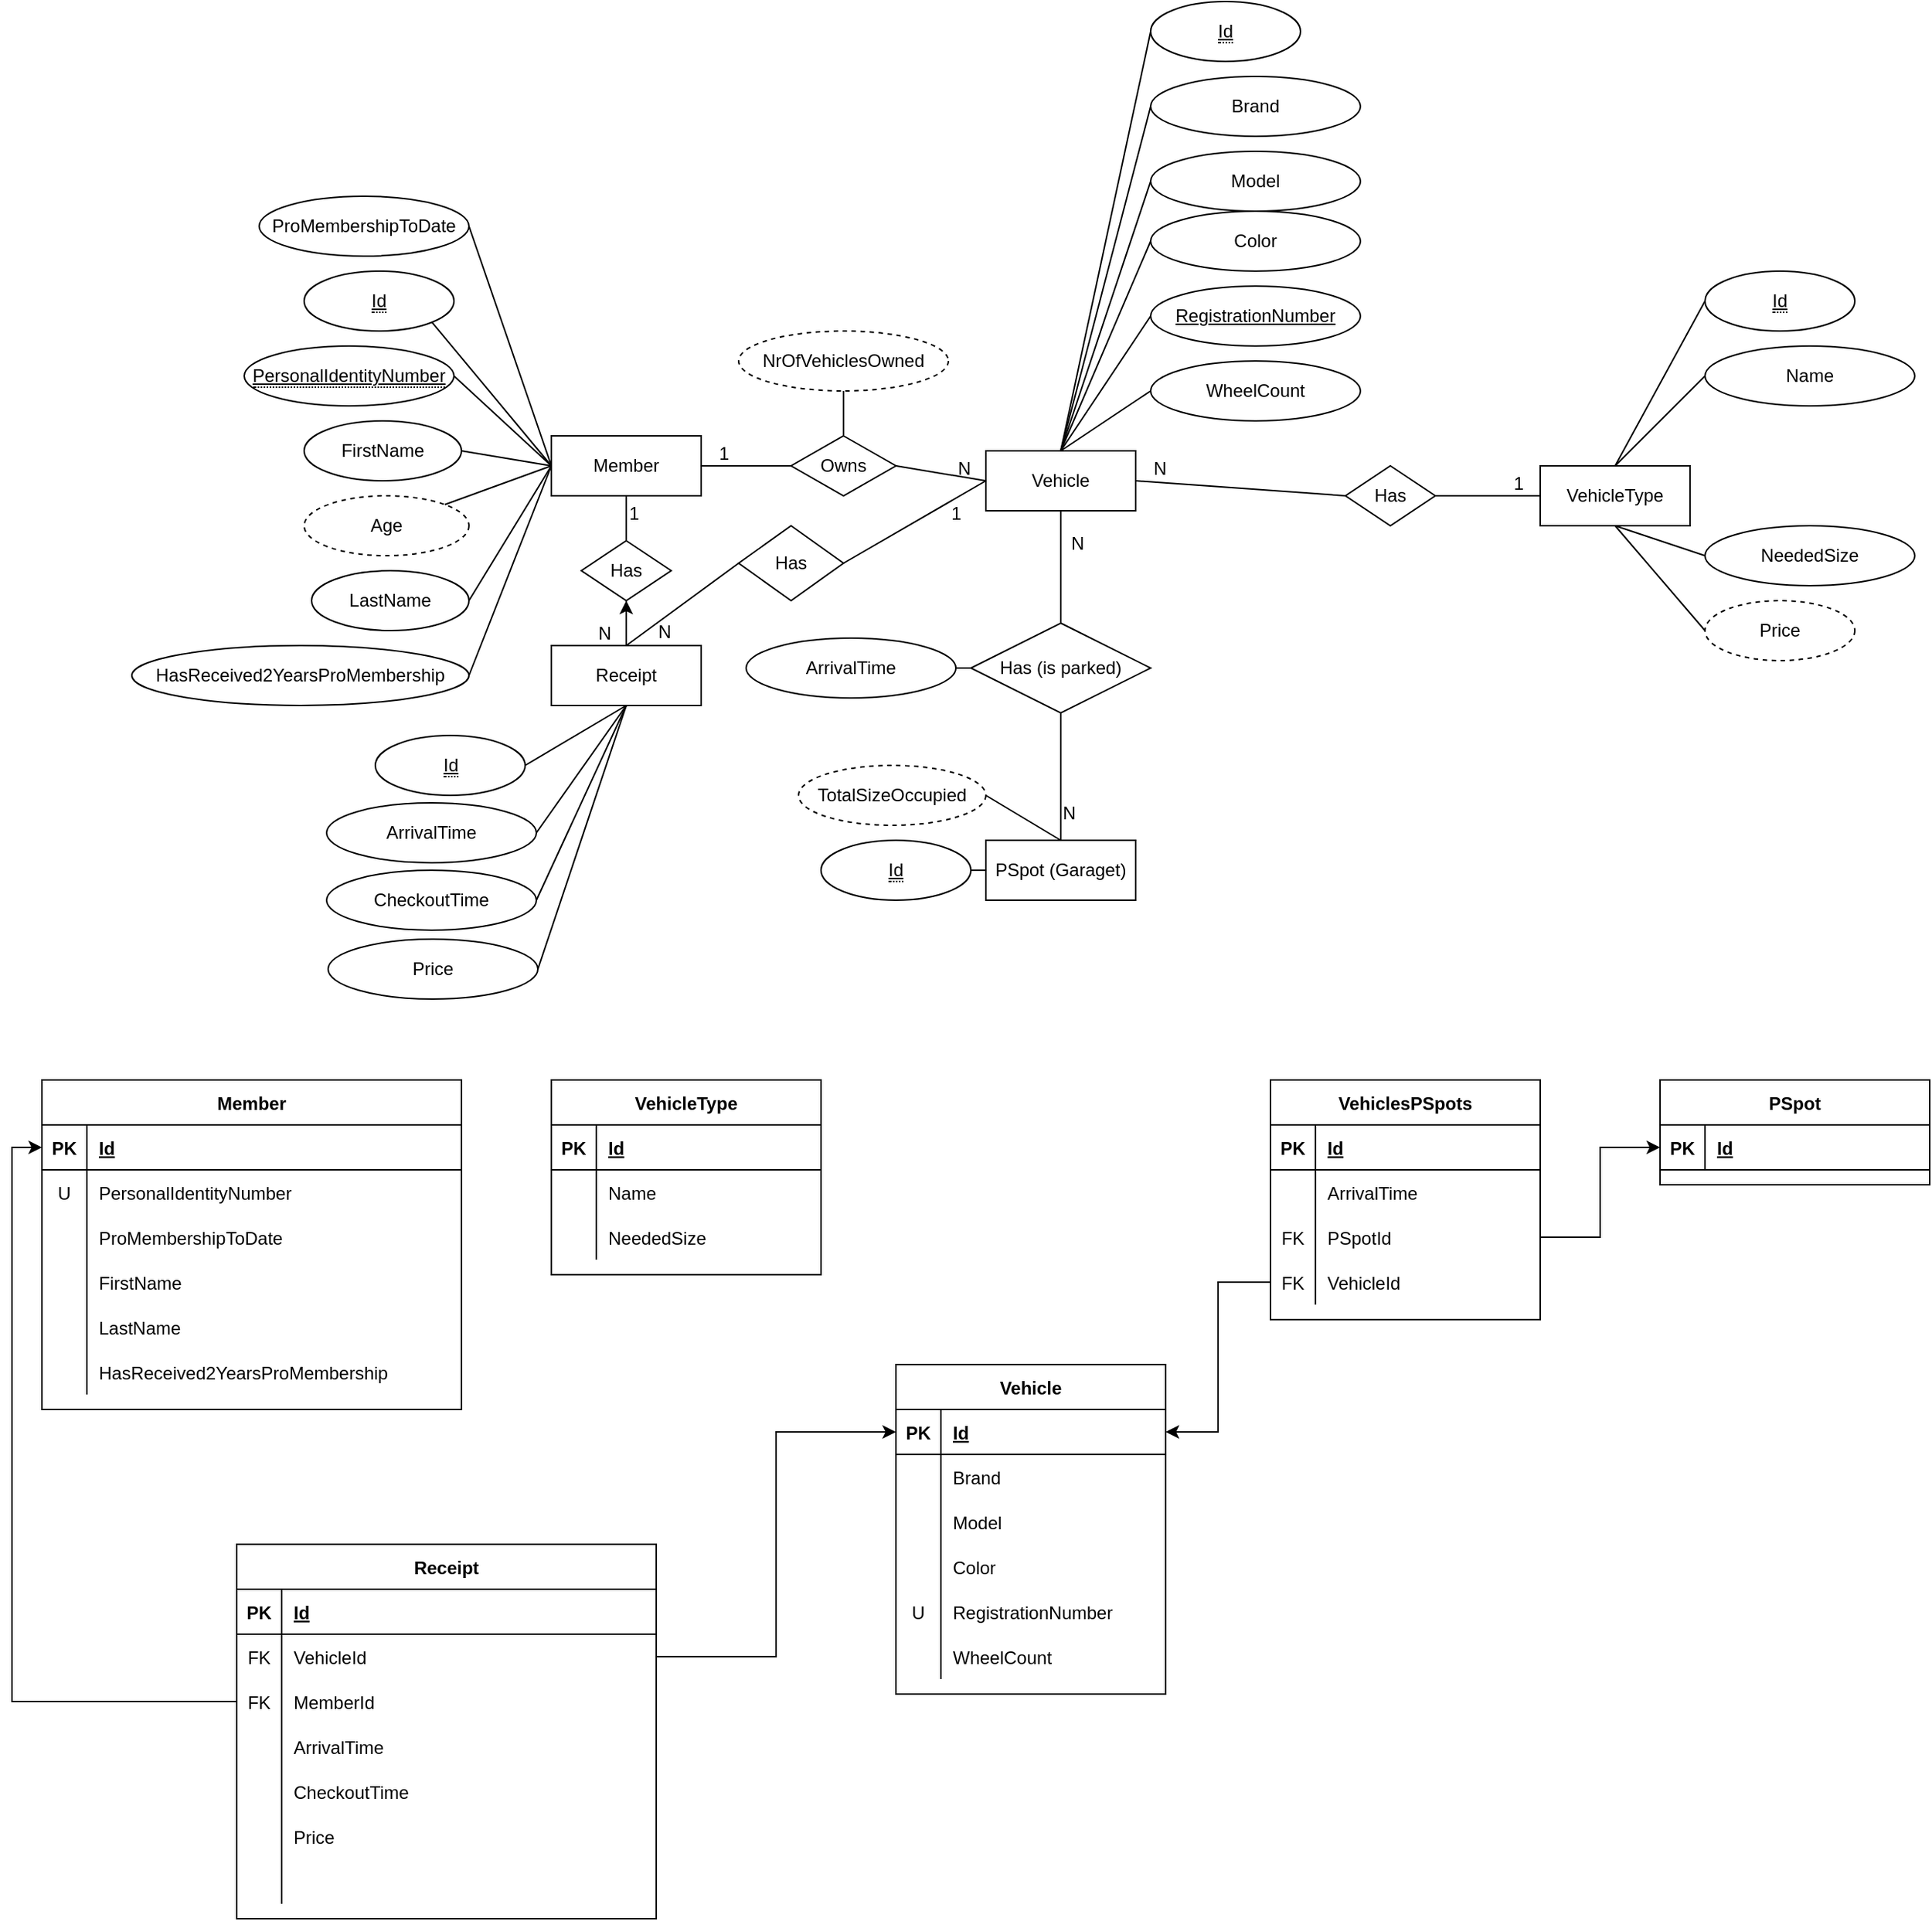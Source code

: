 <mxfile version="20.2.3" type="device"><diagram id="xEIXSNO4IvgKibvRJCiV" name="Page-1"><mxGraphModel dx="2272" dy="794" grid="1" gridSize="10" guides="1" tooltips="1" connect="1" arrows="1" fold="1" page="1" pageScale="1" pageWidth="850" pageHeight="1100" math="0" shadow="0"><root><mxCell id="0"/><mxCell id="1" parent="0"/><mxCell id="SXwqwZhrJT6ykF4cvyQC-1" value="&lt;span style=&quot;border-bottom: 1px dotted&quot;&gt;PersonalIdentityNumber&lt;br&gt;&lt;/span&gt;" style="ellipse;whiteSpace=wrap;html=1;align=center;fontStyle=4" parent="1" vertex="1"><mxGeometry x="-35" y="250" width="140" height="40" as="geometry"/></mxCell><mxCell id="SXwqwZhrJT6ykF4cvyQC-2" value="Member" style="whiteSpace=wrap;html=1;align=center;" parent="1" vertex="1"><mxGeometry x="170" y="310" width="100" height="40" as="geometry"/></mxCell><mxCell id="SXwqwZhrJT6ykF4cvyQC-3" value="Vehicle" style="whiteSpace=wrap;html=1;align=center;" parent="1" vertex="1"><mxGeometry x="460" y="320" width="100" height="40" as="geometry"/></mxCell><mxCell id="SXwqwZhrJT6ykF4cvyQC-5" value="Owns" style="shape=rhombus;perimeter=rhombusPerimeter;whiteSpace=wrap;html=1;align=center;" parent="1" vertex="1"><mxGeometry x="330" y="310" width="70" height="40" as="geometry"/></mxCell><mxCell id="SXwqwZhrJT6ykF4cvyQC-34" value="NrOfVehiclesOwned" style="ellipse;whiteSpace=wrap;html=1;align=center;dashed=1;" parent="1" vertex="1"><mxGeometry x="295" y="240" width="140" height="40" as="geometry"/></mxCell><mxCell id="SXwqwZhrJT6ykF4cvyQC-36" value="Age" style="ellipse;whiteSpace=wrap;html=1;align=center;dashed=1;" parent="1" vertex="1"><mxGeometry x="5" y="350" width="110" height="40" as="geometry"/></mxCell><mxCell id="SXwqwZhrJT6ykF4cvyQC-37" value="VehicleType" style="whiteSpace=wrap;html=1;align=center;" parent="1" vertex="1"><mxGeometry x="830" y="330" width="100" height="40" as="geometry"/></mxCell><mxCell id="SXwqwZhrJT6ykF4cvyQC-40" value="&lt;span style=&quot;border-bottom: 1px dotted&quot;&gt;Id&lt;/span&gt;" style="ellipse;whiteSpace=wrap;html=1;align=center;fontStyle=4" parent="1" vertex="1"><mxGeometry x="940" y="200" width="100" height="40" as="geometry"/></mxCell><mxCell id="SXwqwZhrJT6ykF4cvyQC-41" value="&lt;span style=&quot;border-bottom: 1px dotted&quot;&gt;Id&lt;/span&gt;" style="ellipse;whiteSpace=wrap;html=1;align=center;fontStyle=4" parent="1" vertex="1"><mxGeometry x="5" y="200" width="100" height="40" as="geometry"/></mxCell><mxCell id="SXwqwZhrJT6ykF4cvyQC-44" value="PSpot (Garaget)" style="whiteSpace=wrap;html=1;align=center;" parent="1" vertex="1"><mxGeometry x="460" y="580" width="100" height="40" as="geometry"/></mxCell><mxCell id="SXwqwZhrJT6ykF4cvyQC-68" value="Has" style="shape=rhombus;perimeter=rhombusPerimeter;whiteSpace=wrap;html=1;align=center;" parent="1" vertex="1"><mxGeometry x="700" y="330" width="60" height="40" as="geometry"/></mxCell><mxCell id="SXwqwZhrJT6ykF4cvyQC-70" value="" style="endArrow=none;html=1;rounded=0;exitX=0;exitY=0.5;exitDx=0;exitDy=0;entryX=0.5;entryY=0;entryDx=0;entryDy=0;" parent="1" source="MseQfM5L533xnywJ5cT6-14" target="SXwqwZhrJT6ykF4cvyQC-37" edge="1"><mxGeometry relative="1" as="geometry"><mxPoint x="940" y="270" as="sourcePoint"/><mxPoint x="710" y="410" as="targetPoint"/></mxGeometry></mxCell><mxCell id="SXwqwZhrJT6ykF4cvyQC-71" value="" style="endArrow=none;html=1;rounded=0;exitX=0;exitY=0.5;exitDx=0;exitDy=0;entryX=0.5;entryY=0;entryDx=0;entryDy=0;" parent="1" source="SXwqwZhrJT6ykF4cvyQC-40" target="SXwqwZhrJT6ykF4cvyQC-37" edge="1"><mxGeometry relative="1" as="geometry"><mxPoint x="711" y="331" as="sourcePoint"/><mxPoint x="780" y="350" as="targetPoint"/></mxGeometry></mxCell><mxCell id="SXwqwZhrJT6ykF4cvyQC-74" value="" style="endArrow=none;html=1;rounded=0;exitX=0;exitY=0.5;exitDx=0;exitDy=0;entryX=1;entryY=0.5;entryDx=0;entryDy=0;" parent="1" source="SXwqwZhrJT6ykF4cvyQC-2" target="SXwqwZhrJT6ykF4cvyQC-1" edge="1"><mxGeometry relative="1" as="geometry"><mxPoint x="530" y="510" as="sourcePoint"/><mxPoint x="550" y="580" as="targetPoint"/></mxGeometry></mxCell><mxCell id="SXwqwZhrJT6ykF4cvyQC-77" style="edgeStyle=orthogonalEdgeStyle;rounded=0;orthogonalLoop=1;jettySize=auto;html=1;exitX=0.5;exitY=1;exitDx=0;exitDy=0;" parent="1" edge="1"><mxGeometry relative="1" as="geometry"><mxPoint x="220" y="280" as="sourcePoint"/><mxPoint x="220" y="280" as="targetPoint"/></mxGeometry></mxCell><mxCell id="SXwqwZhrJT6ykF4cvyQC-80" value="" style="endArrow=none;html=1;rounded=0;exitX=1;exitY=0.5;exitDx=0;exitDy=0;" parent="1" source="MseQfM5L533xnywJ5cT6-3" edge="1"><mxGeometry relative="1" as="geometry"><mxPoint x="110" y="170" as="sourcePoint"/><mxPoint x="170" y="330" as="targetPoint"/></mxGeometry></mxCell><mxCell id="SXwqwZhrJT6ykF4cvyQC-81" value="" style="endArrow=none;html=1;rounded=0;entryX=1;entryY=0.5;entryDx=0;entryDy=0;exitX=0;exitY=0.5;exitDx=0;exitDy=0;" parent="1" source="SXwqwZhrJT6ykF4cvyQC-2" target="MseQfM5L533xnywJ5cT6-1" edge="1"><mxGeometry relative="1" as="geometry"><mxPoint x="200" y="410" as="sourcePoint"/><mxPoint x="110" y="420" as="targetPoint"/></mxGeometry></mxCell><mxCell id="SXwqwZhrJT6ykF4cvyQC-82" value="" style="endArrow=none;html=1;rounded=0;exitX=0;exitY=0.5;exitDx=0;exitDy=0;entryX=1;entryY=0.5;entryDx=0;entryDy=0;" parent="1" source="SXwqwZhrJT6ykF4cvyQC-2" target="MseQfM5L533xnywJ5cT6-2" edge="1"><mxGeometry relative="1" as="geometry"><mxPoint x="205" y="350" as="sourcePoint"/><mxPoint x="110" y="320" as="targetPoint"/></mxGeometry></mxCell><mxCell id="SXwqwZhrJT6ykF4cvyQC-83" value="" style="endArrow=none;html=1;rounded=0;exitX=0;exitY=0.5;exitDx=0;exitDy=0;entryX=1;entryY=0;entryDx=0;entryDy=0;" parent="1" source="SXwqwZhrJT6ykF4cvyQC-2" target="SXwqwZhrJT6ykF4cvyQC-36" edge="1"><mxGeometry relative="1" as="geometry"><mxPoint x="205" y="350" as="sourcePoint"/><mxPoint x="90" y="350" as="targetPoint"/></mxGeometry></mxCell><mxCell id="SXwqwZhrJT6ykF4cvyQC-85" value="" style="endArrow=none;html=1;rounded=0;exitX=0;exitY=0.5;exitDx=0;exitDy=0;entryX=1;entryY=1;entryDx=0;entryDy=0;" parent="1" source="SXwqwZhrJT6ykF4cvyQC-2" target="SXwqwZhrJT6ykF4cvyQC-41" edge="1"><mxGeometry relative="1" as="geometry"><mxPoint x="180" y="310" as="sourcePoint"/><mxPoint x="235" y="260" as="targetPoint"/></mxGeometry></mxCell><mxCell id="SXwqwZhrJT6ykF4cvyQC-88" value="" style="endArrow=none;html=1;rounded=0;exitX=0.5;exitY=0;exitDx=0;exitDy=0;entryX=0.5;entryY=1;entryDx=0;entryDy=0;" parent="1" source="SXwqwZhrJT6ykF4cvyQC-5" target="SXwqwZhrJT6ykF4cvyQC-34" edge="1"><mxGeometry relative="1" as="geometry"><mxPoint x="180" y="310" as="sourcePoint"/><mxPoint x="245" y="180" as="targetPoint"/></mxGeometry></mxCell><mxCell id="SXwqwZhrJT6ykF4cvyQC-89" value="" style="endArrow=none;html=1;rounded=0;entryX=0;entryY=0.5;entryDx=0;entryDy=0;exitX=0.5;exitY=0;exitDx=0;exitDy=0;" parent="1" source="SXwqwZhrJT6ykF4cvyQC-3" target="MseQfM5L533xnywJ5cT6-12" edge="1"><mxGeometry relative="1" as="geometry"><mxPoint x="483" y="310" as="sourcePoint"/><mxPoint x="570" y="230" as="targetPoint"/></mxGeometry></mxCell><mxCell id="SXwqwZhrJT6ykF4cvyQC-90" value="" style="endArrow=none;html=1;rounded=0;entryX=0;entryY=0.5;entryDx=0;entryDy=0;exitX=0.5;exitY=0;exitDx=0;exitDy=0;" parent="1" source="SXwqwZhrJT6ykF4cvyQC-3" target="MseQfM5L533xnywJ5cT6-11" edge="1"><mxGeometry relative="1" as="geometry"><mxPoint x="495" y="330" as="sourcePoint"/><mxPoint x="570" y="180" as="targetPoint"/></mxGeometry></mxCell><mxCell id="SXwqwZhrJT6ykF4cvyQC-92" value="" style="endArrow=none;html=1;rounded=0;entryX=0;entryY=0.5;entryDx=0;entryDy=0;exitX=1;exitY=0.5;exitDx=0;exitDy=0;" parent="1" source="MseQfM5L533xnywJ5cT6-8" target="j-4pY0wbWH78f5OWz88W-14" edge="1"><mxGeometry relative="1" as="geometry"><mxPoint x="442.5" y="450" as="sourcePoint"/><mxPoint x="550" y="460" as="targetPoint"/></mxGeometry></mxCell><mxCell id="SXwqwZhrJT6ykF4cvyQC-98" value="" style="endArrow=none;html=1;rounded=0;entryX=0;entryY=0.5;entryDx=0;entryDy=0;exitX=0.5;exitY=0;exitDx=0;exitDy=0;" parent="1" source="SXwqwZhrJT6ykF4cvyQC-3" target="MseQfM5L533xnywJ5cT6-10" edge="1"><mxGeometry relative="1" as="geometry"><mxPoint x="520" y="330" as="sourcePoint"/><mxPoint x="570" y="130" as="targetPoint"/></mxGeometry></mxCell><mxCell id="SXwqwZhrJT6ykF4cvyQC-99" value="" style="endArrow=none;html=1;rounded=0;entryX=0;entryY=0.5;entryDx=0;entryDy=0;exitX=0.5;exitY=0;exitDx=0;exitDy=0;" parent="1" source="SXwqwZhrJT6ykF4cvyQC-3" target="MseQfM5L533xnywJ5cT6-13" edge="1"><mxGeometry relative="1" as="geometry"><mxPoint x="545" y="330" as="sourcePoint"/><mxPoint x="570" y="280" as="targetPoint"/></mxGeometry></mxCell><mxCell id="SXwqwZhrJT6ykF4cvyQC-100" value="" style="endArrow=none;html=1;rounded=0;entryX=0;entryY=0.5;entryDx=0;entryDy=0;" parent="1" target="MseQfM5L533xnywJ5cT6-9" edge="1"><mxGeometry relative="1" as="geometry"><mxPoint x="510" y="320" as="sourcePoint"/><mxPoint x="570" y="90" as="targetPoint"/></mxGeometry></mxCell><mxCell id="SXwqwZhrJT6ykF4cvyQC-102" value="" style="endArrow=none;html=1;rounded=0;exitX=1;exitY=0.5;exitDx=0;exitDy=0;" parent="1" source="SXwqwZhrJT6ykF4cvyQC-2" target="SXwqwZhrJT6ykF4cvyQC-5" edge="1"><mxGeometry relative="1" as="geometry"><mxPoint x="-200" y="570" as="sourcePoint"/><mxPoint x="-40" y="570" as="targetPoint"/></mxGeometry></mxCell><mxCell id="SXwqwZhrJT6ykF4cvyQC-103" value="1" style="resizable=0;html=1;align=left;verticalAlign=bottom;" parent="SXwqwZhrJT6ykF4cvyQC-102" connectable="0" vertex="1"><mxGeometry x="-1" relative="1" as="geometry"><mxPoint x="10" as="offset"/></mxGeometry></mxCell><mxCell id="SXwqwZhrJT6ykF4cvyQC-105" value="" style="endArrow=none;html=1;rounded=0;exitX=1;exitY=0.5;exitDx=0;exitDy=0;entryX=0;entryY=0.5;entryDx=0;entryDy=0;" parent="1" source="SXwqwZhrJT6ykF4cvyQC-5" target="SXwqwZhrJT6ykF4cvyQC-3" edge="1"><mxGeometry relative="1" as="geometry"><mxPoint x="280" y="340" as="sourcePoint"/><mxPoint x="340" y="340" as="targetPoint"/></mxGeometry></mxCell><mxCell id="SXwqwZhrJT6ykF4cvyQC-107" value="N" style="resizable=0;html=1;align=right;verticalAlign=bottom;" parent="SXwqwZhrJT6ykF4cvyQC-105" connectable="0" vertex="1"><mxGeometry x="1" relative="1" as="geometry"><mxPoint x="-10" as="offset"/></mxGeometry></mxCell><mxCell id="SXwqwZhrJT6ykF4cvyQC-108" value="" style="endArrow=none;html=1;rounded=0;exitX=1;exitY=0.5;exitDx=0;exitDy=0;entryX=0;entryY=0.5;entryDx=0;entryDy=0;" parent="1" source="SXwqwZhrJT6ykF4cvyQC-3" target="SXwqwZhrJT6ykF4cvyQC-68" edge="1"><mxGeometry relative="1" as="geometry"><mxPoint x="600" y="329.33" as="sourcePoint"/><mxPoint x="660" y="329.33" as="targetPoint"/></mxGeometry></mxCell><mxCell id="SXwqwZhrJT6ykF4cvyQC-109" value="N" style="resizable=0;html=1;align=left;verticalAlign=bottom;" parent="SXwqwZhrJT6ykF4cvyQC-108" connectable="0" vertex="1"><mxGeometry x="-1" relative="1" as="geometry"><mxPoint x="10" as="offset"/></mxGeometry></mxCell><mxCell id="SXwqwZhrJT6ykF4cvyQC-111" value="" style="endArrow=none;html=1;rounded=0;exitX=1;exitY=0.5;exitDx=0;exitDy=0;entryX=0;entryY=0.5;entryDx=0;entryDy=0;" parent="1" source="SXwqwZhrJT6ykF4cvyQC-68" target="SXwqwZhrJT6ykF4cvyQC-37" edge="1"><mxGeometry relative="1" as="geometry"><mxPoint x="570" y="350" as="sourcePoint"/><mxPoint x="710" y="360" as="targetPoint"/></mxGeometry></mxCell><mxCell id="SXwqwZhrJT6ykF4cvyQC-113" value="1" style="resizable=0;html=1;align=right;verticalAlign=bottom;" parent="SXwqwZhrJT6ykF4cvyQC-111" connectable="0" vertex="1"><mxGeometry x="1" relative="1" as="geometry"><mxPoint x="-11" as="offset"/></mxGeometry></mxCell><mxCell id="SXwqwZhrJT6ykF4cvyQC-114" value="" style="endArrow=none;html=1;rounded=0;exitX=0.5;exitY=1;exitDx=0;exitDy=0;entryX=0.5;entryY=0;entryDx=0;entryDy=0;" parent="1" source="SXwqwZhrJT6ykF4cvyQC-3" target="j-4pY0wbWH78f5OWz88W-14" edge="1"><mxGeometry relative="1" as="geometry"><mxPoint x="570" y="350" as="sourcePoint"/><mxPoint x="510.0" y="435" as="targetPoint"/></mxGeometry></mxCell><mxCell id="SXwqwZhrJT6ykF4cvyQC-115" value="N" style="resizable=0;html=1;align=left;verticalAlign=bottom;" parent="SXwqwZhrJT6ykF4cvyQC-114" connectable="0" vertex="1"><mxGeometry x="-1" relative="1" as="geometry"><mxPoint x="5" y="30" as="offset"/></mxGeometry></mxCell><mxCell id="SXwqwZhrJT6ykF4cvyQC-117" value="" style="endArrow=none;html=1;rounded=0;exitX=0.5;exitY=1;exitDx=0;exitDy=0;entryX=0.5;entryY=0;entryDx=0;entryDy=0;" parent="1" source="j-4pY0wbWH78f5OWz88W-14" target="SXwqwZhrJT6ykF4cvyQC-44" edge="1"><mxGeometry relative="1" as="geometry"><mxPoint x="510.0" y="485" as="sourcePoint"/><mxPoint x="760.0" y="560" as="targetPoint"/></mxGeometry></mxCell><mxCell id="SXwqwZhrJT6ykF4cvyQC-119" value="N" style="resizable=0;html=1;align=right;verticalAlign=bottom;" parent="SXwqwZhrJT6ykF4cvyQC-117" connectable="0" vertex="1"><mxGeometry x="1" relative="1" as="geometry"><mxPoint x="10" y="-10" as="offset"/></mxGeometry></mxCell><mxCell id="SXwqwZhrJT6ykF4cvyQC-133" value="" style="endArrow=none;html=1;rounded=0;exitX=0;exitY=0.5;exitDx=0;exitDy=0;entryX=0.5;entryY=1;entryDx=0;entryDy=0;" parent="1" source="MseQfM5L533xnywJ5cT6-15" target="SXwqwZhrJT6ykF4cvyQC-37" edge="1"><mxGeometry relative="1" as="geometry"><mxPoint x="940" y="400" as="sourcePoint"/><mxPoint x="890" y="340" as="targetPoint"/></mxGeometry></mxCell><mxCell id="SXwqwZhrJT6ykF4cvyQC-136" value="&lt;span style=&quot;border-bottom: 1px dotted&quot;&gt;Id&lt;/span&gt;" style="ellipse;whiteSpace=wrap;html=1;align=center;fontStyle=4" parent="1" vertex="1"><mxGeometry x="570" y="20" width="100" height="40" as="geometry"/></mxCell><mxCell id="SXwqwZhrJT6ykF4cvyQC-137" value="" style="endArrow=none;html=1;rounded=0;entryX=0;entryY=0.5;entryDx=0;entryDy=0;exitX=0.5;exitY=0;exitDx=0;exitDy=0;" parent="1" source="SXwqwZhrJT6ykF4cvyQC-3" target="SXwqwZhrJT6ykF4cvyQC-136" edge="1"><mxGeometry relative="1" as="geometry"><mxPoint x="520" y="330" as="sourcePoint"/><mxPoint x="580" y="100" as="targetPoint"/></mxGeometry></mxCell><mxCell id="SXwqwZhrJT6ykF4cvyQC-138" value="Vehicle" style="shape=table;startSize=30;container=1;collapsible=1;childLayout=tableLayout;fixedRows=1;rowLines=0;fontStyle=1;align=center;resizeLast=1;" parent="1" vertex="1"><mxGeometry x="400" y="930" width="180" height="220" as="geometry"/></mxCell><mxCell id="SXwqwZhrJT6ykF4cvyQC-139" value="" style="shape=tableRow;horizontal=0;startSize=0;swimlaneHead=0;swimlaneBody=0;fillColor=none;collapsible=0;dropTarget=0;points=[[0,0.5],[1,0.5]];portConstraint=eastwest;top=0;left=0;right=0;bottom=1;" parent="SXwqwZhrJT6ykF4cvyQC-138" vertex="1"><mxGeometry y="30" width="180" height="30" as="geometry"/></mxCell><mxCell id="SXwqwZhrJT6ykF4cvyQC-140" value="PK" style="shape=partialRectangle;connectable=0;fillColor=none;top=0;left=0;bottom=0;right=0;fontStyle=1;overflow=hidden;" parent="SXwqwZhrJT6ykF4cvyQC-139" vertex="1"><mxGeometry width="30" height="30" as="geometry"><mxRectangle width="30" height="30" as="alternateBounds"/></mxGeometry></mxCell><mxCell id="SXwqwZhrJT6ykF4cvyQC-141" value="Id" style="shape=partialRectangle;connectable=0;fillColor=none;top=0;left=0;bottom=0;right=0;align=left;spacingLeft=6;fontStyle=5;overflow=hidden;" parent="SXwqwZhrJT6ykF4cvyQC-139" vertex="1"><mxGeometry x="30" width="150" height="30" as="geometry"><mxRectangle width="150" height="30" as="alternateBounds"/></mxGeometry></mxCell><mxCell id="SXwqwZhrJT6ykF4cvyQC-142" value="" style="shape=tableRow;horizontal=0;startSize=0;swimlaneHead=0;swimlaneBody=0;fillColor=none;collapsible=0;dropTarget=0;points=[[0,0.5],[1,0.5]];portConstraint=eastwest;top=0;left=0;right=0;bottom=0;" parent="SXwqwZhrJT6ykF4cvyQC-138" vertex="1"><mxGeometry y="60" width="180" height="30" as="geometry"/></mxCell><mxCell id="SXwqwZhrJT6ykF4cvyQC-143" value="" style="shape=partialRectangle;connectable=0;fillColor=none;top=0;left=0;bottom=0;right=0;editable=1;overflow=hidden;" parent="SXwqwZhrJT6ykF4cvyQC-142" vertex="1"><mxGeometry width="30" height="30" as="geometry"><mxRectangle width="30" height="30" as="alternateBounds"/></mxGeometry></mxCell><mxCell id="SXwqwZhrJT6ykF4cvyQC-144" value="Brand" style="shape=partialRectangle;connectable=0;fillColor=none;top=0;left=0;bottom=0;right=0;align=left;spacingLeft=6;overflow=hidden;" parent="SXwqwZhrJT6ykF4cvyQC-142" vertex="1"><mxGeometry x="30" width="150" height="30" as="geometry"><mxRectangle width="150" height="30" as="alternateBounds"/></mxGeometry></mxCell><mxCell id="SXwqwZhrJT6ykF4cvyQC-145" value="" style="shape=tableRow;horizontal=0;startSize=0;swimlaneHead=0;swimlaneBody=0;fillColor=none;collapsible=0;dropTarget=0;points=[[0,0.5],[1,0.5]];portConstraint=eastwest;top=0;left=0;right=0;bottom=0;" parent="SXwqwZhrJT6ykF4cvyQC-138" vertex="1"><mxGeometry y="90" width="180" height="30" as="geometry"/></mxCell><mxCell id="SXwqwZhrJT6ykF4cvyQC-146" value="" style="shape=partialRectangle;connectable=0;fillColor=none;top=0;left=0;bottom=0;right=0;editable=1;overflow=hidden;" parent="SXwqwZhrJT6ykF4cvyQC-145" vertex="1"><mxGeometry width="30" height="30" as="geometry"><mxRectangle width="30" height="30" as="alternateBounds"/></mxGeometry></mxCell><mxCell id="SXwqwZhrJT6ykF4cvyQC-147" value="Model" style="shape=partialRectangle;connectable=0;fillColor=none;top=0;left=0;bottom=0;right=0;align=left;spacingLeft=6;overflow=hidden;" parent="SXwqwZhrJT6ykF4cvyQC-145" vertex="1"><mxGeometry x="30" width="150" height="30" as="geometry"><mxRectangle width="150" height="30" as="alternateBounds"/></mxGeometry></mxCell><mxCell id="SXwqwZhrJT6ykF4cvyQC-148" value="" style="shape=tableRow;horizontal=0;startSize=0;swimlaneHead=0;swimlaneBody=0;fillColor=none;collapsible=0;dropTarget=0;points=[[0,0.5],[1,0.5]];portConstraint=eastwest;top=0;left=0;right=0;bottom=0;" parent="SXwqwZhrJT6ykF4cvyQC-138" vertex="1"><mxGeometry y="120" width="180" height="30" as="geometry"/></mxCell><mxCell id="SXwqwZhrJT6ykF4cvyQC-149" value="" style="shape=partialRectangle;connectable=0;fillColor=none;top=0;left=0;bottom=0;right=0;editable=1;overflow=hidden;" parent="SXwqwZhrJT6ykF4cvyQC-148" vertex="1"><mxGeometry width="30" height="30" as="geometry"><mxRectangle width="30" height="30" as="alternateBounds"/></mxGeometry></mxCell><mxCell id="SXwqwZhrJT6ykF4cvyQC-150" value="Color" style="shape=partialRectangle;connectable=0;fillColor=none;top=0;left=0;bottom=0;right=0;align=left;spacingLeft=6;overflow=hidden;" parent="SXwqwZhrJT6ykF4cvyQC-148" vertex="1"><mxGeometry x="30" width="150" height="30" as="geometry"><mxRectangle width="150" height="30" as="alternateBounds"/></mxGeometry></mxCell><mxCell id="IQk5P80iV5dfMlMBFgd4-44" value="" style="shape=tableRow;horizontal=0;startSize=0;swimlaneHead=0;swimlaneBody=0;fillColor=none;collapsible=0;dropTarget=0;points=[[0,0.5],[1,0.5]];portConstraint=eastwest;top=0;left=0;right=0;bottom=0;" parent="SXwqwZhrJT6ykF4cvyQC-138" vertex="1"><mxGeometry y="150" width="180" height="30" as="geometry"/></mxCell><mxCell id="IQk5P80iV5dfMlMBFgd4-45" value="U" style="shape=partialRectangle;connectable=0;fillColor=none;top=0;left=0;bottom=0;right=0;fontStyle=0;overflow=hidden;" parent="IQk5P80iV5dfMlMBFgd4-44" vertex="1"><mxGeometry width="30" height="30" as="geometry"><mxRectangle width="30" height="30" as="alternateBounds"/></mxGeometry></mxCell><mxCell id="IQk5P80iV5dfMlMBFgd4-46" value="RegistrationNumber" style="shape=partialRectangle;connectable=0;fillColor=none;top=0;left=0;bottom=0;right=0;align=left;spacingLeft=6;fontStyle=0;overflow=hidden;" parent="IQk5P80iV5dfMlMBFgd4-44" vertex="1"><mxGeometry x="30" width="150" height="30" as="geometry"><mxRectangle width="150" height="30" as="alternateBounds"/></mxGeometry></mxCell><mxCell id="SXwqwZhrJT6ykF4cvyQC-163" value="" style="shape=tableRow;horizontal=0;startSize=0;swimlaneHead=0;swimlaneBody=0;fillColor=none;collapsible=0;dropTarget=0;points=[[0,0.5],[1,0.5]];portConstraint=eastwest;top=0;left=0;right=0;bottom=0;" parent="SXwqwZhrJT6ykF4cvyQC-138" vertex="1"><mxGeometry y="180" width="180" height="30" as="geometry"/></mxCell><mxCell id="SXwqwZhrJT6ykF4cvyQC-164" value="" style="shape=partialRectangle;connectable=0;fillColor=none;top=0;left=0;bottom=0;right=0;editable=1;overflow=hidden;" parent="SXwqwZhrJT6ykF4cvyQC-163" vertex="1"><mxGeometry width="30" height="30" as="geometry"><mxRectangle width="30" height="30" as="alternateBounds"/></mxGeometry></mxCell><mxCell id="SXwqwZhrJT6ykF4cvyQC-165" value="WheelCount" style="shape=partialRectangle;connectable=0;fillColor=none;top=0;left=0;bottom=0;right=0;align=left;spacingLeft=6;overflow=hidden;" parent="SXwqwZhrJT6ykF4cvyQC-163" vertex="1"><mxGeometry x="30" width="150" height="30" as="geometry"><mxRectangle width="150" height="30" as="alternateBounds"/></mxGeometry></mxCell><mxCell id="SXwqwZhrJT6ykF4cvyQC-170" value="" style="endArrow=none;html=1;rounded=0;entryX=1;entryY=0.5;entryDx=0;entryDy=0;" parent="1" target="b-9Aeccf0NMsTjCMXBqo-1" edge="1"><mxGeometry relative="1" as="geometry"><mxPoint x="170" y="330" as="sourcePoint"/><mxPoint x="120" y="430" as="targetPoint"/></mxGeometry></mxCell><mxCell id="SXwqwZhrJT6ykF4cvyQC-174" value="" style="endArrow=none;html=1;rounded=0;exitX=0;exitY=0.5;exitDx=0;exitDy=0;" parent="1" source="j-4pY0wbWH78f5OWz88W-2" edge="1"><mxGeometry relative="1" as="geometry"><mxPoint x="949" y="470" as="sourcePoint"/><mxPoint x="880" y="370" as="targetPoint"/></mxGeometry></mxCell><mxCell id="SXwqwZhrJT6ykF4cvyQC-175" value="&lt;span style=&quot;border-bottom: 1px dotted&quot;&gt;Id&lt;/span&gt;" style="ellipse;whiteSpace=wrap;html=1;align=center;fontStyle=4" parent="1" vertex="1"><mxGeometry x="350" y="580" width="100" height="40" as="geometry"/></mxCell><mxCell id="SXwqwZhrJT6ykF4cvyQC-180" value="PSpot" style="shape=table;startSize=30;container=1;collapsible=1;childLayout=tableLayout;fixedRows=1;rowLines=0;fontStyle=1;align=center;resizeLast=1;" parent="1" vertex="1"><mxGeometry x="910" y="740" width="180" height="70" as="geometry"/></mxCell><mxCell id="SXwqwZhrJT6ykF4cvyQC-181" value="" style="shape=tableRow;horizontal=0;startSize=0;swimlaneHead=0;swimlaneBody=0;fillColor=none;collapsible=0;dropTarget=0;points=[[0,0.5],[1,0.5]];portConstraint=eastwest;top=0;left=0;right=0;bottom=1;" parent="SXwqwZhrJT6ykF4cvyQC-180" vertex="1"><mxGeometry y="30" width="180" height="30" as="geometry"/></mxCell><mxCell id="SXwqwZhrJT6ykF4cvyQC-182" value="PK" style="shape=partialRectangle;connectable=0;fillColor=none;top=0;left=0;bottom=0;right=0;fontStyle=1;overflow=hidden;" parent="SXwqwZhrJT6ykF4cvyQC-181" vertex="1"><mxGeometry width="30" height="30" as="geometry"><mxRectangle width="30" height="30" as="alternateBounds"/></mxGeometry></mxCell><mxCell id="SXwqwZhrJT6ykF4cvyQC-183" value="Id" style="shape=partialRectangle;connectable=0;fillColor=none;top=0;left=0;bottom=0;right=0;align=left;spacingLeft=6;fontStyle=5;overflow=hidden;" parent="SXwqwZhrJT6ykF4cvyQC-181" vertex="1"><mxGeometry x="30" width="150" height="30" as="geometry"><mxRectangle width="150" height="30" as="alternateBounds"/></mxGeometry></mxCell><mxCell id="IQk5P80iV5dfMlMBFgd4-18" value="" style="endArrow=none;html=1;rounded=0;exitX=1;exitY=0.5;exitDx=0;exitDy=0;entryX=0;entryY=0.5;entryDx=0;entryDy=0;" parent="1" source="SXwqwZhrJT6ykF4cvyQC-175" target="SXwqwZhrJT6ykF4cvyQC-44" edge="1"><mxGeometry relative="1" as="geometry"><mxPoint x="430.0" y="560.0" as="sourcePoint"/><mxPoint x="410" y="730" as="targetPoint"/></mxGeometry></mxCell><mxCell id="j-4pY0wbWH78f5OWz88W-2" value="Price" style="ellipse;whiteSpace=wrap;html=1;align=center;dashed=1;" parent="1" vertex="1"><mxGeometry x="940" y="420" width="100" height="40" as="geometry"/></mxCell><mxCell id="j-4pY0wbWH78f5OWz88W-4" value="" style="edgeStyle=orthogonalEdgeStyle;rounded=0;orthogonalLoop=1;jettySize=auto;html=1;" parent="1" source="j-4pY0wbWH78f5OWz88W-5" target="j-4pY0wbWH78f5OWz88W-7" edge="1"><mxGeometry relative="1" as="geometry"/></mxCell><mxCell id="j-4pY0wbWH78f5OWz88W-5" value="Receipt" style="whiteSpace=wrap;html=1;align=center;" parent="1" vertex="1"><mxGeometry x="170" y="450" width="100" height="40" as="geometry"/></mxCell><mxCell id="j-4pY0wbWH78f5OWz88W-7" value="Has" style="shape=rhombus;perimeter=rhombusPerimeter;whiteSpace=wrap;html=1;align=center;" parent="1" vertex="1"><mxGeometry x="190" y="380" width="60" height="40" as="geometry"/></mxCell><mxCell id="j-4pY0wbWH78f5OWz88W-9" value="" style="endArrow=none;html=1;rounded=0;exitX=0.5;exitY=1;exitDx=0;exitDy=0;entryX=0.5;entryY=0;entryDx=0;entryDy=0;" parent="1" source="j-4pY0wbWH78f5OWz88W-7" target="j-4pY0wbWH78f5OWz88W-5" edge="1"><mxGeometry relative="1" as="geometry"><mxPoint x="400" y="335.0" as="sourcePoint"/><mxPoint x="460" y="345.0" as="targetPoint"/><Array as="points"/></mxGeometry></mxCell><mxCell id="j-4pY0wbWH78f5OWz88W-10" value="N" style="resizable=0;html=1;align=right;verticalAlign=bottom;" parent="j-4pY0wbWH78f5OWz88W-9" connectable="0" vertex="1"><mxGeometry x="1" relative="1" as="geometry"><mxPoint x="-10" as="offset"/></mxGeometry></mxCell><mxCell id="j-4pY0wbWH78f5OWz88W-11" value="" style="endArrow=none;html=1;rounded=0;exitX=0.5;exitY=1;exitDx=0;exitDy=0;entryX=0;entryY=0.5;entryDx=0;entryDy=0;" parent="1" source="j-4pY0wbWH78f5OWz88W-5" target="MseQfM5L533xnywJ5cT6-6" edge="1"><mxGeometry relative="1" as="geometry"><mxPoint x="170" y="335.0" as="sourcePoint"/><mxPoint x="155" y="660" as="targetPoint"/></mxGeometry></mxCell><mxCell id="j-4pY0wbWH78f5OWz88W-12" value="" style="endArrow=none;html=1;rounded=0;exitX=0.5;exitY=1;exitDx=0;exitDy=0;entryX=0.5;entryY=0;entryDx=0;entryDy=0;" parent="1" target="j-4pY0wbWH78f5OWz88W-7" edge="1"><mxGeometry relative="1" as="geometry"><mxPoint x="220" y="350.0" as="sourcePoint"/><mxPoint x="220" y="380" as="targetPoint"/></mxGeometry></mxCell><mxCell id="j-4pY0wbWH78f5OWz88W-13" value="1" style="resizable=0;html=1;align=left;verticalAlign=bottom;" parent="j-4pY0wbWH78f5OWz88W-12" connectable="0" vertex="1"><mxGeometry x="-1" relative="1" as="geometry"><mxPoint y="20" as="offset"/></mxGeometry></mxCell><mxCell id="j-4pY0wbWH78f5OWz88W-14" value="Has (is parked)" style="shape=rhombus;perimeter=rhombusPerimeter;whiteSpace=wrap;html=1;align=center;" parent="1" vertex="1"><mxGeometry x="450" y="435" width="120" height="60" as="geometry"/></mxCell><mxCell id="j-4pY0wbWH78f5OWz88W-19" value="" style="endArrow=none;html=1;rounded=0;entryX=0.5;entryY=1;entryDx=0;entryDy=0;exitX=1;exitY=0.5;exitDx=0;exitDy=0;" parent="1" source="MseQfM5L533xnywJ5cT6-4" target="j-4pY0wbWH78f5OWz88W-5" edge="1"><mxGeometry relative="1" as="geometry"><mxPoint x="155" y="580" as="sourcePoint"/><mxPoint x="580.0" y="475" as="targetPoint"/></mxGeometry></mxCell><mxCell id="j-4pY0wbWH78f5OWz88W-21" value="" style="endArrow=none;html=1;rounded=0;exitX=1;exitY=0.5;exitDx=0;exitDy=0;entryX=0.5;entryY=1;entryDx=0;entryDy=0;" parent="1" source="MseQfM5L533xnywJ5cT6-5" edge="1" target="j-4pY0wbWH78f5OWz88W-5"><mxGeometry relative="1" as="geometry"><mxPoint x="155" y="620" as="sourcePoint"/><mxPoint x="740" y="580" as="targetPoint"/></mxGeometry></mxCell><mxCell id="j-4pY0wbWH78f5OWz88W-22" value="" style="endArrow=none;html=1;rounded=0;exitX=0;exitY=0.5;exitDx=0;exitDy=0;entryX=1;entryY=0.5;entryDx=0;entryDy=0;" parent="1" source="SXwqwZhrJT6ykF4cvyQC-3" target="j-4pY0wbWH78f5OWz88W-24" edge="1"><mxGeometry relative="1" as="geometry"><mxPoint x="520.0" y="370" as="sourcePoint"/><mxPoint x="670" y="480" as="targetPoint"/></mxGeometry></mxCell><mxCell id="j-4pY0wbWH78f5OWz88W-23" value="1" style="resizable=0;html=1;align=left;verticalAlign=bottom;" parent="j-4pY0wbWH78f5OWz88W-22" connectable="0" vertex="1"><mxGeometry x="-1" relative="1" as="geometry"><mxPoint x="-25" y="30" as="offset"/></mxGeometry></mxCell><mxCell id="j-4pY0wbWH78f5OWz88W-24" value="Has" style="shape=rhombus;perimeter=rhombusPerimeter;whiteSpace=wrap;html=1;align=center;" parent="1" vertex="1"><mxGeometry x="295" y="370" width="70" height="50" as="geometry"/></mxCell><mxCell id="j-4pY0wbWH78f5OWz88W-25" value="" style="endArrow=none;html=1;rounded=0;exitX=0;exitY=0.5;exitDx=0;exitDy=0;entryX=0.5;entryY=0;entryDx=0;entryDy=0;" parent="1" source="j-4pY0wbWH78f5OWz88W-24" target="j-4pY0wbWH78f5OWz88W-5" edge="1"><mxGeometry relative="1" as="geometry"><mxPoint x="640" y="520" as="sourcePoint"/><mxPoint x="690" y="550" as="targetPoint"/></mxGeometry></mxCell><mxCell id="j-4pY0wbWH78f5OWz88W-26" value="N" style="resizable=0;html=1;align=right;verticalAlign=bottom;" parent="j-4pY0wbWH78f5OWz88W-25" connectable="0" vertex="1"><mxGeometry x="1" relative="1" as="geometry"><mxPoint x="30" as="offset"/></mxGeometry></mxCell><mxCell id="j-4pY0wbWH78f5OWz88W-27" value="TotalSizeOccupied" style="ellipse;whiteSpace=wrap;html=1;align=center;dashed=1;" parent="1" vertex="1"><mxGeometry x="335" y="530" width="125" height="40" as="geometry"/></mxCell><mxCell id="j-4pY0wbWH78f5OWz88W-28" value="" style="endArrow=none;html=1;rounded=0;exitX=0.5;exitY=0;exitDx=0;exitDy=0;entryX=1;entryY=0.5;entryDx=0;entryDy=0;" parent="1" source="SXwqwZhrJT6ykF4cvyQC-44" target="j-4pY0wbWH78f5OWz88W-27" edge="1"><mxGeometry relative="1" as="geometry"><mxPoint x="450" y="450" as="sourcePoint"/><mxPoint x="450" y="495" as="targetPoint"/></mxGeometry></mxCell><mxCell id="j-4pY0wbWH78f5OWz88W-29" value="Member" style="shape=table;startSize=30;container=1;collapsible=1;childLayout=tableLayout;fixedRows=1;rowLines=0;fontStyle=1;align=center;resizeLast=1;" parent="1" vertex="1"><mxGeometry x="-170" y="740" width="280" height="220" as="geometry"/></mxCell><mxCell id="j-4pY0wbWH78f5OWz88W-30" value="" style="shape=tableRow;horizontal=0;startSize=0;swimlaneHead=0;swimlaneBody=0;fillColor=none;collapsible=0;dropTarget=0;points=[[0,0.5],[1,0.5]];portConstraint=eastwest;top=0;left=0;right=0;bottom=1;" parent="j-4pY0wbWH78f5OWz88W-29" vertex="1"><mxGeometry y="30" width="280" height="30" as="geometry"/></mxCell><mxCell id="j-4pY0wbWH78f5OWz88W-31" value="PK" style="shape=partialRectangle;connectable=0;fillColor=none;top=0;left=0;bottom=0;right=0;fontStyle=1;overflow=hidden;" parent="j-4pY0wbWH78f5OWz88W-30" vertex="1"><mxGeometry width="30" height="30" as="geometry"><mxRectangle width="30" height="30" as="alternateBounds"/></mxGeometry></mxCell><mxCell id="j-4pY0wbWH78f5OWz88W-32" value="Id" style="shape=partialRectangle;connectable=0;fillColor=none;top=0;left=0;bottom=0;right=0;align=left;spacingLeft=6;fontStyle=5;overflow=hidden;" parent="j-4pY0wbWH78f5OWz88W-30" vertex="1"><mxGeometry x="30" width="250" height="30" as="geometry"><mxRectangle width="250" height="30" as="alternateBounds"/></mxGeometry></mxCell><mxCell id="j-4pY0wbWH78f5OWz88W-42" value="" style="shape=tableRow;horizontal=0;startSize=0;swimlaneHead=0;swimlaneBody=0;fillColor=none;collapsible=0;dropTarget=0;points=[[0,0.5],[1,0.5]];portConstraint=eastwest;top=0;left=0;right=0;bottom=0;" parent="j-4pY0wbWH78f5OWz88W-29" vertex="1"><mxGeometry y="60" width="280" height="30" as="geometry"/></mxCell><mxCell id="j-4pY0wbWH78f5OWz88W-43" value="U" style="shape=partialRectangle;connectable=0;fillColor=none;top=0;left=0;bottom=0;right=0;fontStyle=0;overflow=hidden;" parent="j-4pY0wbWH78f5OWz88W-42" vertex="1"><mxGeometry width="30" height="30" as="geometry"><mxRectangle width="30" height="30" as="alternateBounds"/></mxGeometry></mxCell><mxCell id="j-4pY0wbWH78f5OWz88W-44" value="PersonalIdentityNumber" style="shape=partialRectangle;connectable=0;fillColor=none;top=0;left=0;bottom=0;right=0;align=left;spacingLeft=6;fontStyle=0;overflow=hidden;" parent="j-4pY0wbWH78f5OWz88W-42" vertex="1"><mxGeometry x="30" width="250" height="30" as="geometry"><mxRectangle width="250" height="30" as="alternateBounds"/></mxGeometry></mxCell><mxCell id="j-4pY0wbWH78f5OWz88W-33" value="" style="shape=tableRow;horizontal=0;startSize=0;swimlaneHead=0;swimlaneBody=0;fillColor=none;collapsible=0;dropTarget=0;points=[[0,0.5],[1,0.5]];portConstraint=eastwest;top=0;left=0;right=0;bottom=0;" parent="j-4pY0wbWH78f5OWz88W-29" vertex="1"><mxGeometry y="90" width="280" height="30" as="geometry"/></mxCell><mxCell id="j-4pY0wbWH78f5OWz88W-34" value="" style="shape=partialRectangle;connectable=0;fillColor=none;top=0;left=0;bottom=0;right=0;editable=1;overflow=hidden;" parent="j-4pY0wbWH78f5OWz88W-33" vertex="1"><mxGeometry width="30" height="30" as="geometry"><mxRectangle width="30" height="30" as="alternateBounds"/></mxGeometry></mxCell><mxCell id="j-4pY0wbWH78f5OWz88W-35" value="ProMembershipToDate" style="shape=partialRectangle;connectable=0;fillColor=none;top=0;left=0;bottom=0;right=0;align=left;spacingLeft=6;overflow=hidden;" parent="j-4pY0wbWH78f5OWz88W-33" vertex="1"><mxGeometry x="30" width="250" height="30" as="geometry"><mxRectangle width="250" height="30" as="alternateBounds"/></mxGeometry></mxCell><mxCell id="j-4pY0wbWH78f5OWz88W-36" value="" style="shape=tableRow;horizontal=0;startSize=0;swimlaneHead=0;swimlaneBody=0;fillColor=none;collapsible=0;dropTarget=0;points=[[0,0.5],[1,0.5]];portConstraint=eastwest;top=0;left=0;right=0;bottom=0;" parent="j-4pY0wbWH78f5OWz88W-29" vertex="1"><mxGeometry y="120" width="280" height="30" as="geometry"/></mxCell><mxCell id="j-4pY0wbWH78f5OWz88W-37" value="" style="shape=partialRectangle;connectable=0;fillColor=none;top=0;left=0;bottom=0;right=0;editable=1;overflow=hidden;" parent="j-4pY0wbWH78f5OWz88W-36" vertex="1"><mxGeometry width="30" height="30" as="geometry"><mxRectangle width="30" height="30" as="alternateBounds"/></mxGeometry></mxCell><mxCell id="j-4pY0wbWH78f5OWz88W-38" value="FirstName" style="shape=partialRectangle;connectable=0;fillColor=none;top=0;left=0;bottom=0;right=0;align=left;spacingLeft=6;overflow=hidden;" parent="j-4pY0wbWH78f5OWz88W-36" vertex="1"><mxGeometry x="30" width="250" height="30" as="geometry"><mxRectangle width="250" height="30" as="alternateBounds"/></mxGeometry></mxCell><mxCell id="j-4pY0wbWH78f5OWz88W-39" value="" style="shape=tableRow;horizontal=0;startSize=0;swimlaneHead=0;swimlaneBody=0;fillColor=none;collapsible=0;dropTarget=0;points=[[0,0.5],[1,0.5]];portConstraint=eastwest;top=0;left=0;right=0;bottom=0;" parent="j-4pY0wbWH78f5OWz88W-29" vertex="1"><mxGeometry y="150" width="280" height="30" as="geometry"/></mxCell><mxCell id="j-4pY0wbWH78f5OWz88W-40" value="" style="shape=partialRectangle;connectable=0;fillColor=none;top=0;left=0;bottom=0;right=0;editable=1;overflow=hidden;" parent="j-4pY0wbWH78f5OWz88W-39" vertex="1"><mxGeometry width="30" height="30" as="geometry"><mxRectangle width="30" height="30" as="alternateBounds"/></mxGeometry></mxCell><mxCell id="j-4pY0wbWH78f5OWz88W-41" value="LastName" style="shape=partialRectangle;connectable=0;fillColor=none;top=0;left=0;bottom=0;right=0;align=left;spacingLeft=6;overflow=hidden;" parent="j-4pY0wbWH78f5OWz88W-39" vertex="1"><mxGeometry x="30" width="250" height="30" as="geometry"><mxRectangle width="250" height="30" as="alternateBounds"/></mxGeometry></mxCell><mxCell id="j-4pY0wbWH78f5OWz88W-45" value="" style="shape=tableRow;horizontal=0;startSize=0;swimlaneHead=0;swimlaneBody=0;fillColor=none;collapsible=0;dropTarget=0;points=[[0,0.5],[1,0.5]];portConstraint=eastwest;top=0;left=0;right=0;bottom=0;" parent="j-4pY0wbWH78f5OWz88W-29" vertex="1"><mxGeometry y="180" width="280" height="30" as="geometry"/></mxCell><mxCell id="j-4pY0wbWH78f5OWz88W-46" value="" style="shape=partialRectangle;connectable=0;fillColor=none;top=0;left=0;bottom=0;right=0;editable=1;overflow=hidden;" parent="j-4pY0wbWH78f5OWz88W-45" vertex="1"><mxGeometry width="30" height="30" as="geometry"><mxRectangle width="30" height="30" as="alternateBounds"/></mxGeometry></mxCell><mxCell id="j-4pY0wbWH78f5OWz88W-47" value="HasReceived2YearsProMembership" style="shape=partialRectangle;connectable=0;fillColor=none;top=0;left=0;bottom=0;right=0;align=left;spacingLeft=6;overflow=hidden;" parent="j-4pY0wbWH78f5OWz88W-45" vertex="1"><mxGeometry x="30" width="250" height="30" as="geometry"><mxRectangle width="250" height="30" as="alternateBounds"/></mxGeometry></mxCell><mxCell id="j-4pY0wbWH78f5OWz88W-50" value="&lt;span style=&quot;border-bottom: 1px dotted&quot;&gt;Id&lt;/span&gt;" style="ellipse;whiteSpace=wrap;html=1;align=center;fontStyle=4" parent="1" vertex="1"><mxGeometry x="52.5" y="510" width="100" height="40" as="geometry"/></mxCell><mxCell id="j-4pY0wbWH78f5OWz88W-51" value="" style="endArrow=none;html=1;rounded=0;entryX=1;entryY=0.5;entryDx=0;entryDy=0;exitX=0.5;exitY=1;exitDx=0;exitDy=0;" parent="1" source="j-4pY0wbWH78f5OWz88W-5" target="j-4pY0wbWH78f5OWz88W-50" edge="1"><mxGeometry relative="1" as="geometry"><mxPoint x="230" y="500" as="sourcePoint"/><mxPoint x="230" y="520" as="targetPoint"/></mxGeometry></mxCell><mxCell id="b-9Aeccf0NMsTjCMXBqo-1" value="HasReceived2YearsProMembership" style="ellipse;whiteSpace=wrap;html=1;align=center;" parent="1" vertex="1"><mxGeometry x="-110" y="450" width="225" height="40" as="geometry"/></mxCell><mxCell id="MseQfM5L533xnywJ5cT6-1" value="LastName" style="ellipse;whiteSpace=wrap;html=1;align=center;" vertex="1" parent="1"><mxGeometry x="10" y="400" width="105" height="40" as="geometry"/></mxCell><mxCell id="MseQfM5L533xnywJ5cT6-2" value="FirstName" style="ellipse;whiteSpace=wrap;html=1;align=center;" vertex="1" parent="1"><mxGeometry x="5" y="300" width="105" height="40" as="geometry"/></mxCell><mxCell id="MseQfM5L533xnywJ5cT6-3" value="ProMembershipToDate" style="ellipse;whiteSpace=wrap;html=1;align=center;" vertex="1" parent="1"><mxGeometry x="-25" y="150" width="140" height="40" as="geometry"/></mxCell><mxCell id="MseQfM5L533xnywJ5cT6-4" value="ArrivalTime" style="ellipse;whiteSpace=wrap;html=1;align=center;" vertex="1" parent="1"><mxGeometry x="20" y="555" width="140" height="40" as="geometry"/></mxCell><mxCell id="MseQfM5L533xnywJ5cT6-5" value="CheckoutTime" style="ellipse;whiteSpace=wrap;html=1;align=center;" vertex="1" parent="1"><mxGeometry x="20" y="600" width="140" height="40" as="geometry"/></mxCell><mxCell id="MseQfM5L533xnywJ5cT6-6" value="Price" style="ellipse;whiteSpace=wrap;html=1;align=center;direction=west;" vertex="1" parent="1"><mxGeometry x="21" y="646" width="140" height="40" as="geometry"/></mxCell><mxCell id="MseQfM5L533xnywJ5cT6-8" value="ArrivalTime" style="ellipse;whiteSpace=wrap;html=1;align=center;" vertex="1" parent="1"><mxGeometry x="300" y="445" width="140" height="40" as="geometry"/></mxCell><mxCell id="MseQfM5L533xnywJ5cT6-9" value="Brand" style="ellipse;whiteSpace=wrap;html=1;align=center;" vertex="1" parent="1"><mxGeometry x="570" y="70" width="140" height="40" as="geometry"/></mxCell><mxCell id="MseQfM5L533xnywJ5cT6-10" value="Model" style="ellipse;whiteSpace=wrap;html=1;align=center;" vertex="1" parent="1"><mxGeometry x="570" y="120" width="140" height="40" as="geometry"/></mxCell><mxCell id="MseQfM5L533xnywJ5cT6-11" value="Color" style="ellipse;whiteSpace=wrap;html=1;align=center;" vertex="1" parent="1"><mxGeometry x="570" y="160" width="140" height="40" as="geometry"/></mxCell><mxCell id="MseQfM5L533xnywJ5cT6-12" value="RegistrationNumber" style="ellipse;whiteSpace=wrap;html=1;align=center;fontStyle=4" vertex="1" parent="1"><mxGeometry x="570" y="210" width="140" height="40" as="geometry"/></mxCell><mxCell id="MseQfM5L533xnywJ5cT6-13" value="WheelCount" style="ellipse;whiteSpace=wrap;html=1;align=center;" vertex="1" parent="1"><mxGeometry x="570" y="260" width="140" height="40" as="geometry"/></mxCell><mxCell id="MseQfM5L533xnywJ5cT6-14" value="Name" style="ellipse;whiteSpace=wrap;html=1;align=center;" vertex="1" parent="1"><mxGeometry x="940" y="250" width="140" height="40" as="geometry"/></mxCell><mxCell id="MseQfM5L533xnywJ5cT6-15" value="NeededSize" style="ellipse;whiteSpace=wrap;html=1;align=center;" vertex="1" parent="1"><mxGeometry x="940" y="370" width="140" height="40" as="geometry"/></mxCell><mxCell id="MseQfM5L533xnywJ5cT6-16" value="VehicleType" style="shape=table;startSize=30;container=1;collapsible=1;childLayout=tableLayout;fixedRows=1;rowLines=0;fontStyle=1;align=center;resizeLast=1;" vertex="1" parent="1"><mxGeometry x="170" y="740" width="180" height="130" as="geometry"/></mxCell><mxCell id="MseQfM5L533xnywJ5cT6-17" value="" style="shape=tableRow;horizontal=0;startSize=0;swimlaneHead=0;swimlaneBody=0;fillColor=none;collapsible=0;dropTarget=0;points=[[0,0.5],[1,0.5]];portConstraint=eastwest;top=0;left=0;right=0;bottom=1;" vertex="1" parent="MseQfM5L533xnywJ5cT6-16"><mxGeometry y="30" width="180" height="30" as="geometry"/></mxCell><mxCell id="MseQfM5L533xnywJ5cT6-18" value="PK" style="shape=partialRectangle;connectable=0;fillColor=none;top=0;left=0;bottom=0;right=0;fontStyle=1;overflow=hidden;" vertex="1" parent="MseQfM5L533xnywJ5cT6-17"><mxGeometry width="30" height="30" as="geometry"><mxRectangle width="30" height="30" as="alternateBounds"/></mxGeometry></mxCell><mxCell id="MseQfM5L533xnywJ5cT6-19" value="Id" style="shape=partialRectangle;connectable=0;fillColor=none;top=0;left=0;bottom=0;right=0;align=left;spacingLeft=6;fontStyle=5;overflow=hidden;" vertex="1" parent="MseQfM5L533xnywJ5cT6-17"><mxGeometry x="30" width="150" height="30" as="geometry"><mxRectangle width="150" height="30" as="alternateBounds"/></mxGeometry></mxCell><mxCell id="MseQfM5L533xnywJ5cT6-20" value="" style="shape=tableRow;horizontal=0;startSize=0;swimlaneHead=0;swimlaneBody=0;fillColor=none;collapsible=0;dropTarget=0;points=[[0,0.5],[1,0.5]];portConstraint=eastwest;top=0;left=0;right=0;bottom=0;" vertex="1" parent="MseQfM5L533xnywJ5cT6-16"><mxGeometry y="60" width="180" height="30" as="geometry"/></mxCell><mxCell id="MseQfM5L533xnywJ5cT6-21" value="" style="shape=partialRectangle;connectable=0;fillColor=none;top=0;left=0;bottom=0;right=0;editable=1;overflow=hidden;" vertex="1" parent="MseQfM5L533xnywJ5cT6-20"><mxGeometry width="30" height="30" as="geometry"><mxRectangle width="30" height="30" as="alternateBounds"/></mxGeometry></mxCell><mxCell id="MseQfM5L533xnywJ5cT6-22" value="Name" style="shape=partialRectangle;connectable=0;fillColor=none;top=0;left=0;bottom=0;right=0;align=left;spacingLeft=6;overflow=hidden;" vertex="1" parent="MseQfM5L533xnywJ5cT6-20"><mxGeometry x="30" width="150" height="30" as="geometry"><mxRectangle width="150" height="30" as="alternateBounds"/></mxGeometry></mxCell><mxCell id="MseQfM5L533xnywJ5cT6-23" value="" style="shape=tableRow;horizontal=0;startSize=0;swimlaneHead=0;swimlaneBody=0;fillColor=none;collapsible=0;dropTarget=0;points=[[0,0.5],[1,0.5]];portConstraint=eastwest;top=0;left=0;right=0;bottom=0;" vertex="1" parent="MseQfM5L533xnywJ5cT6-16"><mxGeometry y="90" width="180" height="30" as="geometry"/></mxCell><mxCell id="MseQfM5L533xnywJ5cT6-24" value="" style="shape=partialRectangle;connectable=0;fillColor=none;top=0;left=0;bottom=0;right=0;editable=1;overflow=hidden;" vertex="1" parent="MseQfM5L533xnywJ5cT6-23"><mxGeometry width="30" height="30" as="geometry"><mxRectangle width="30" height="30" as="alternateBounds"/></mxGeometry></mxCell><mxCell id="MseQfM5L533xnywJ5cT6-25" value="NeededSize" style="shape=partialRectangle;connectable=0;fillColor=none;top=0;left=0;bottom=0;right=0;align=left;spacingLeft=6;overflow=hidden;" vertex="1" parent="MseQfM5L533xnywJ5cT6-23"><mxGeometry x="30" width="150" height="30" as="geometry"><mxRectangle width="150" height="30" as="alternateBounds"/></mxGeometry></mxCell><mxCell id="MseQfM5L533xnywJ5cT6-35" value="VehiclesPSpots" style="shape=table;startSize=30;container=1;collapsible=1;childLayout=tableLayout;fixedRows=1;rowLines=0;fontStyle=1;align=center;resizeLast=1;" vertex="1" parent="1"><mxGeometry x="650" y="740" width="180" height="160" as="geometry"/></mxCell><mxCell id="MseQfM5L533xnywJ5cT6-36" value="" style="shape=tableRow;horizontal=0;startSize=0;swimlaneHead=0;swimlaneBody=0;fillColor=none;collapsible=0;dropTarget=0;points=[[0,0.5],[1,0.5]];portConstraint=eastwest;top=0;left=0;right=0;bottom=1;" vertex="1" parent="MseQfM5L533xnywJ5cT6-35"><mxGeometry y="30" width="180" height="30" as="geometry"/></mxCell><mxCell id="MseQfM5L533xnywJ5cT6-37" value="PK" style="shape=partialRectangle;connectable=0;fillColor=none;top=0;left=0;bottom=0;right=0;fontStyle=1;overflow=hidden;" vertex="1" parent="MseQfM5L533xnywJ5cT6-36"><mxGeometry width="30" height="30" as="geometry"><mxRectangle width="30" height="30" as="alternateBounds"/></mxGeometry></mxCell><mxCell id="MseQfM5L533xnywJ5cT6-38" value="Id" style="shape=partialRectangle;connectable=0;fillColor=none;top=0;left=0;bottom=0;right=0;align=left;spacingLeft=6;fontStyle=5;overflow=hidden;" vertex="1" parent="MseQfM5L533xnywJ5cT6-36"><mxGeometry x="30" width="150" height="30" as="geometry"><mxRectangle width="150" height="30" as="alternateBounds"/></mxGeometry></mxCell><mxCell id="MseQfM5L533xnywJ5cT6-39" value="" style="shape=tableRow;horizontal=0;startSize=0;swimlaneHead=0;swimlaneBody=0;fillColor=none;collapsible=0;dropTarget=0;points=[[0,0.5],[1,0.5]];portConstraint=eastwest;top=0;left=0;right=0;bottom=0;" vertex="1" parent="MseQfM5L533xnywJ5cT6-35"><mxGeometry y="60" width="180" height="30" as="geometry"/></mxCell><mxCell id="MseQfM5L533xnywJ5cT6-40" value="" style="shape=partialRectangle;connectable=0;fillColor=none;top=0;left=0;bottom=0;right=0;editable=1;overflow=hidden;" vertex="1" parent="MseQfM5L533xnywJ5cT6-39"><mxGeometry width="30" height="30" as="geometry"><mxRectangle width="30" height="30" as="alternateBounds"/></mxGeometry></mxCell><mxCell id="MseQfM5L533xnywJ5cT6-41" value="ArrivalTime" style="shape=partialRectangle;connectable=0;fillColor=none;top=0;left=0;bottom=0;right=0;align=left;spacingLeft=6;overflow=hidden;" vertex="1" parent="MseQfM5L533xnywJ5cT6-39"><mxGeometry x="30" width="150" height="30" as="geometry"><mxRectangle width="150" height="30" as="alternateBounds"/></mxGeometry></mxCell><mxCell id="MseQfM5L533xnywJ5cT6-59" value="" style="shape=tableRow;horizontal=0;startSize=0;swimlaneHead=0;swimlaneBody=0;fillColor=none;collapsible=0;dropTarget=0;points=[[0,0.5],[1,0.5]];portConstraint=eastwest;top=0;left=0;right=0;bottom=0;" vertex="1" parent="MseQfM5L533xnywJ5cT6-35"><mxGeometry y="90" width="180" height="30" as="geometry"/></mxCell><mxCell id="MseQfM5L533xnywJ5cT6-60" value="FK" style="shape=partialRectangle;connectable=0;fillColor=none;top=0;left=0;bottom=0;right=0;fontStyle=0;overflow=hidden;" vertex="1" parent="MseQfM5L533xnywJ5cT6-59"><mxGeometry width="30" height="30" as="geometry"><mxRectangle width="30" height="30" as="alternateBounds"/></mxGeometry></mxCell><mxCell id="MseQfM5L533xnywJ5cT6-61" value="PSpotId" style="shape=partialRectangle;connectable=0;fillColor=none;top=0;left=0;bottom=0;right=0;align=left;spacingLeft=6;fontStyle=0;overflow=hidden;" vertex="1" parent="MseQfM5L533xnywJ5cT6-59"><mxGeometry x="30" width="150" height="30" as="geometry"><mxRectangle width="150" height="30" as="alternateBounds"/></mxGeometry></mxCell><mxCell id="MseQfM5L533xnywJ5cT6-55" value="" style="shape=tableRow;horizontal=0;startSize=0;swimlaneHead=0;swimlaneBody=0;fillColor=none;collapsible=0;dropTarget=0;points=[[0,0.5],[1,0.5]];portConstraint=eastwest;top=0;left=0;right=0;bottom=0;" vertex="1" parent="MseQfM5L533xnywJ5cT6-35"><mxGeometry y="120" width="180" height="30" as="geometry"/></mxCell><mxCell id="MseQfM5L533xnywJ5cT6-56" value="FK" style="shape=partialRectangle;connectable=0;fillColor=none;top=0;left=0;bottom=0;right=0;fontStyle=0;overflow=hidden;" vertex="1" parent="MseQfM5L533xnywJ5cT6-55"><mxGeometry width="30" height="30" as="geometry"><mxRectangle width="30" height="30" as="alternateBounds"/></mxGeometry></mxCell><mxCell id="MseQfM5L533xnywJ5cT6-57" value="VehicleId" style="shape=partialRectangle;connectable=0;fillColor=none;top=0;left=0;bottom=0;right=0;align=left;spacingLeft=6;fontStyle=0;overflow=hidden;" vertex="1" parent="MseQfM5L533xnywJ5cT6-55"><mxGeometry x="30" width="150" height="30" as="geometry"><mxRectangle width="150" height="30" as="alternateBounds"/></mxGeometry></mxCell><mxCell id="MseQfM5L533xnywJ5cT6-62" style="edgeStyle=orthogonalEdgeStyle;rounded=0;orthogonalLoop=1;jettySize=auto;html=1;entryX=0;entryY=0.5;entryDx=0;entryDy=0;" edge="1" parent="1" source="MseQfM5L533xnywJ5cT6-59" target="SXwqwZhrJT6ykF4cvyQC-181"><mxGeometry relative="1" as="geometry"/></mxCell><mxCell id="MseQfM5L533xnywJ5cT6-63" style="edgeStyle=orthogonalEdgeStyle;rounded=0;orthogonalLoop=1;jettySize=auto;html=1;" edge="1" parent="1" source="MseQfM5L533xnywJ5cT6-55" target="SXwqwZhrJT6ykF4cvyQC-139"><mxGeometry relative="1" as="geometry"/></mxCell><mxCell id="MseQfM5L533xnywJ5cT6-64" value="Receipt" style="shape=table;startSize=30;container=1;collapsible=1;childLayout=tableLayout;fixedRows=1;rowLines=0;fontStyle=1;align=center;resizeLast=1;" vertex="1" parent="1"><mxGeometry x="-40" y="1050" width="280" height="250" as="geometry"/></mxCell><mxCell id="MseQfM5L533xnywJ5cT6-65" value="" style="shape=tableRow;horizontal=0;startSize=0;swimlaneHead=0;swimlaneBody=0;fillColor=none;collapsible=0;dropTarget=0;points=[[0,0.5],[1,0.5]];portConstraint=eastwest;top=0;left=0;right=0;bottom=1;" vertex="1" parent="MseQfM5L533xnywJ5cT6-64"><mxGeometry y="30" width="280" height="30" as="geometry"/></mxCell><mxCell id="MseQfM5L533xnywJ5cT6-66" value="PK" style="shape=partialRectangle;connectable=0;fillColor=none;top=0;left=0;bottom=0;right=0;fontStyle=1;overflow=hidden;" vertex="1" parent="MseQfM5L533xnywJ5cT6-65"><mxGeometry width="30" height="30" as="geometry"><mxRectangle width="30" height="30" as="alternateBounds"/></mxGeometry></mxCell><mxCell id="MseQfM5L533xnywJ5cT6-67" value="Id" style="shape=partialRectangle;connectable=0;fillColor=none;top=0;left=0;bottom=0;right=0;align=left;spacingLeft=6;fontStyle=5;overflow=hidden;" vertex="1" parent="MseQfM5L533xnywJ5cT6-65"><mxGeometry x="30" width="250" height="30" as="geometry"><mxRectangle width="250" height="30" as="alternateBounds"/></mxGeometry></mxCell><mxCell id="MseQfM5L533xnywJ5cT6-84" value="" style="shape=tableRow;horizontal=0;startSize=0;swimlaneHead=0;swimlaneBody=0;fillColor=none;collapsible=0;dropTarget=0;points=[[0,0.5],[1,0.5]];portConstraint=eastwest;top=0;left=0;right=0;bottom=0;" vertex="1" parent="MseQfM5L533xnywJ5cT6-64"><mxGeometry y="60" width="280" height="30" as="geometry"/></mxCell><mxCell id="MseQfM5L533xnywJ5cT6-85" value="FK" style="shape=partialRectangle;connectable=0;fillColor=none;top=0;left=0;bottom=0;right=0;fontStyle=0;overflow=hidden;" vertex="1" parent="MseQfM5L533xnywJ5cT6-84"><mxGeometry width="30" height="30" as="geometry"><mxRectangle width="30" height="30" as="alternateBounds"/></mxGeometry></mxCell><mxCell id="MseQfM5L533xnywJ5cT6-86" value="VehicleId" style="shape=partialRectangle;connectable=0;fillColor=none;top=0;left=0;bottom=0;right=0;align=left;spacingLeft=6;fontStyle=0;overflow=hidden;" vertex="1" parent="MseQfM5L533xnywJ5cT6-84"><mxGeometry x="30" width="250" height="30" as="geometry"><mxRectangle width="250" height="30" as="alternateBounds"/></mxGeometry></mxCell><mxCell id="MseQfM5L533xnywJ5cT6-88" value="" style="shape=tableRow;horizontal=0;startSize=0;swimlaneHead=0;swimlaneBody=0;fillColor=none;collapsible=0;dropTarget=0;points=[[0,0.5],[1,0.5]];portConstraint=eastwest;top=0;left=0;right=0;bottom=0;" vertex="1" parent="MseQfM5L533xnywJ5cT6-64"><mxGeometry y="90" width="280" height="30" as="geometry"/></mxCell><mxCell id="MseQfM5L533xnywJ5cT6-89" value="FK" style="shape=partialRectangle;connectable=0;fillColor=none;top=0;left=0;bottom=0;right=0;fontStyle=0;overflow=hidden;" vertex="1" parent="MseQfM5L533xnywJ5cT6-88"><mxGeometry width="30" height="30" as="geometry"><mxRectangle width="30" height="30" as="alternateBounds"/></mxGeometry></mxCell><mxCell id="MseQfM5L533xnywJ5cT6-90" value="MemberId" style="shape=partialRectangle;connectable=0;fillColor=none;top=0;left=0;bottom=0;right=0;align=left;spacingLeft=6;fontStyle=0;overflow=hidden;" vertex="1" parent="MseQfM5L533xnywJ5cT6-88"><mxGeometry x="30" width="250" height="30" as="geometry"><mxRectangle width="250" height="30" as="alternateBounds"/></mxGeometry></mxCell><mxCell id="MseQfM5L533xnywJ5cT6-71" value="" style="shape=tableRow;horizontal=0;startSize=0;swimlaneHead=0;swimlaneBody=0;fillColor=none;collapsible=0;dropTarget=0;points=[[0,0.5],[1,0.5]];portConstraint=eastwest;top=0;left=0;right=0;bottom=0;" vertex="1" parent="MseQfM5L533xnywJ5cT6-64"><mxGeometry y="120" width="280" height="30" as="geometry"/></mxCell><mxCell id="MseQfM5L533xnywJ5cT6-72" value="" style="shape=partialRectangle;connectable=0;fillColor=none;top=0;left=0;bottom=0;right=0;editable=1;overflow=hidden;" vertex="1" parent="MseQfM5L533xnywJ5cT6-71"><mxGeometry width="30" height="30" as="geometry"><mxRectangle width="30" height="30" as="alternateBounds"/></mxGeometry></mxCell><mxCell id="MseQfM5L533xnywJ5cT6-73" value="ArrivalTime" style="shape=partialRectangle;connectable=0;fillColor=none;top=0;left=0;bottom=0;right=0;align=left;spacingLeft=6;overflow=hidden;" vertex="1" parent="MseQfM5L533xnywJ5cT6-71"><mxGeometry x="30" width="250" height="30" as="geometry"><mxRectangle width="250" height="30" as="alternateBounds"/></mxGeometry></mxCell><mxCell id="MseQfM5L533xnywJ5cT6-74" value="" style="shape=tableRow;horizontal=0;startSize=0;swimlaneHead=0;swimlaneBody=0;fillColor=none;collapsible=0;dropTarget=0;points=[[0,0.5],[1,0.5]];portConstraint=eastwest;top=0;left=0;right=0;bottom=0;" vertex="1" parent="MseQfM5L533xnywJ5cT6-64"><mxGeometry y="150" width="280" height="30" as="geometry"/></mxCell><mxCell id="MseQfM5L533xnywJ5cT6-75" value="" style="shape=partialRectangle;connectable=0;fillColor=none;top=0;left=0;bottom=0;right=0;editable=1;overflow=hidden;" vertex="1" parent="MseQfM5L533xnywJ5cT6-74"><mxGeometry width="30" height="30" as="geometry"><mxRectangle width="30" height="30" as="alternateBounds"/></mxGeometry></mxCell><mxCell id="MseQfM5L533xnywJ5cT6-76" value="CheckoutTime" style="shape=partialRectangle;connectable=0;fillColor=none;top=0;left=0;bottom=0;right=0;align=left;spacingLeft=6;overflow=hidden;" vertex="1" parent="MseQfM5L533xnywJ5cT6-74"><mxGeometry x="30" width="250" height="30" as="geometry"><mxRectangle width="250" height="30" as="alternateBounds"/></mxGeometry></mxCell><mxCell id="MseQfM5L533xnywJ5cT6-77" value="" style="shape=tableRow;horizontal=0;startSize=0;swimlaneHead=0;swimlaneBody=0;fillColor=none;collapsible=0;dropTarget=0;points=[[0,0.5],[1,0.5]];portConstraint=eastwest;top=0;left=0;right=0;bottom=0;" vertex="1" parent="MseQfM5L533xnywJ5cT6-64"><mxGeometry y="180" width="280" height="30" as="geometry"/></mxCell><mxCell id="MseQfM5L533xnywJ5cT6-78" value="" style="shape=partialRectangle;connectable=0;fillColor=none;top=0;left=0;bottom=0;right=0;editable=1;overflow=hidden;" vertex="1" parent="MseQfM5L533xnywJ5cT6-77"><mxGeometry width="30" height="30" as="geometry"><mxRectangle width="30" height="30" as="alternateBounds"/></mxGeometry></mxCell><mxCell id="MseQfM5L533xnywJ5cT6-79" value="Price" style="shape=partialRectangle;connectable=0;fillColor=none;top=0;left=0;bottom=0;right=0;align=left;spacingLeft=6;overflow=hidden;" vertex="1" parent="MseQfM5L533xnywJ5cT6-77"><mxGeometry x="30" width="250" height="30" as="geometry"><mxRectangle width="250" height="30" as="alternateBounds"/></mxGeometry></mxCell><mxCell id="MseQfM5L533xnywJ5cT6-80" value="" style="shape=tableRow;horizontal=0;startSize=0;swimlaneHead=0;swimlaneBody=0;fillColor=none;collapsible=0;dropTarget=0;points=[[0,0.5],[1,0.5]];portConstraint=eastwest;top=0;left=0;right=0;bottom=0;" vertex="1" parent="MseQfM5L533xnywJ5cT6-64"><mxGeometry y="210" width="280" height="30" as="geometry"/></mxCell><mxCell id="MseQfM5L533xnywJ5cT6-81" value="" style="shape=partialRectangle;connectable=0;fillColor=none;top=0;left=0;bottom=0;right=0;editable=1;overflow=hidden;" vertex="1" parent="MseQfM5L533xnywJ5cT6-80"><mxGeometry width="30" height="30" as="geometry"><mxRectangle width="30" height="30" as="alternateBounds"/></mxGeometry></mxCell><mxCell id="MseQfM5L533xnywJ5cT6-82" value="" style="shape=partialRectangle;connectable=0;fillColor=none;top=0;left=0;bottom=0;right=0;align=left;spacingLeft=6;overflow=hidden;" vertex="1" parent="MseQfM5L533xnywJ5cT6-80"><mxGeometry x="30" width="250" height="30" as="geometry"><mxRectangle width="250" height="30" as="alternateBounds"/></mxGeometry></mxCell><mxCell id="MseQfM5L533xnywJ5cT6-91" style="edgeStyle=orthogonalEdgeStyle;rounded=0;orthogonalLoop=1;jettySize=auto;html=1;entryX=0;entryY=0.5;entryDx=0;entryDy=0;" edge="1" parent="1" source="MseQfM5L533xnywJ5cT6-84" target="SXwqwZhrJT6ykF4cvyQC-139"><mxGeometry relative="1" as="geometry"/></mxCell><mxCell id="MseQfM5L533xnywJ5cT6-92" style="edgeStyle=orthogonalEdgeStyle;rounded=0;orthogonalLoop=1;jettySize=auto;html=1;entryX=0;entryY=0.5;entryDx=0;entryDy=0;" edge="1" parent="1" source="MseQfM5L533xnywJ5cT6-88" target="j-4pY0wbWH78f5OWz88W-30"><mxGeometry relative="1" as="geometry"/></mxCell></root></mxGraphModel></diagram></mxfile>